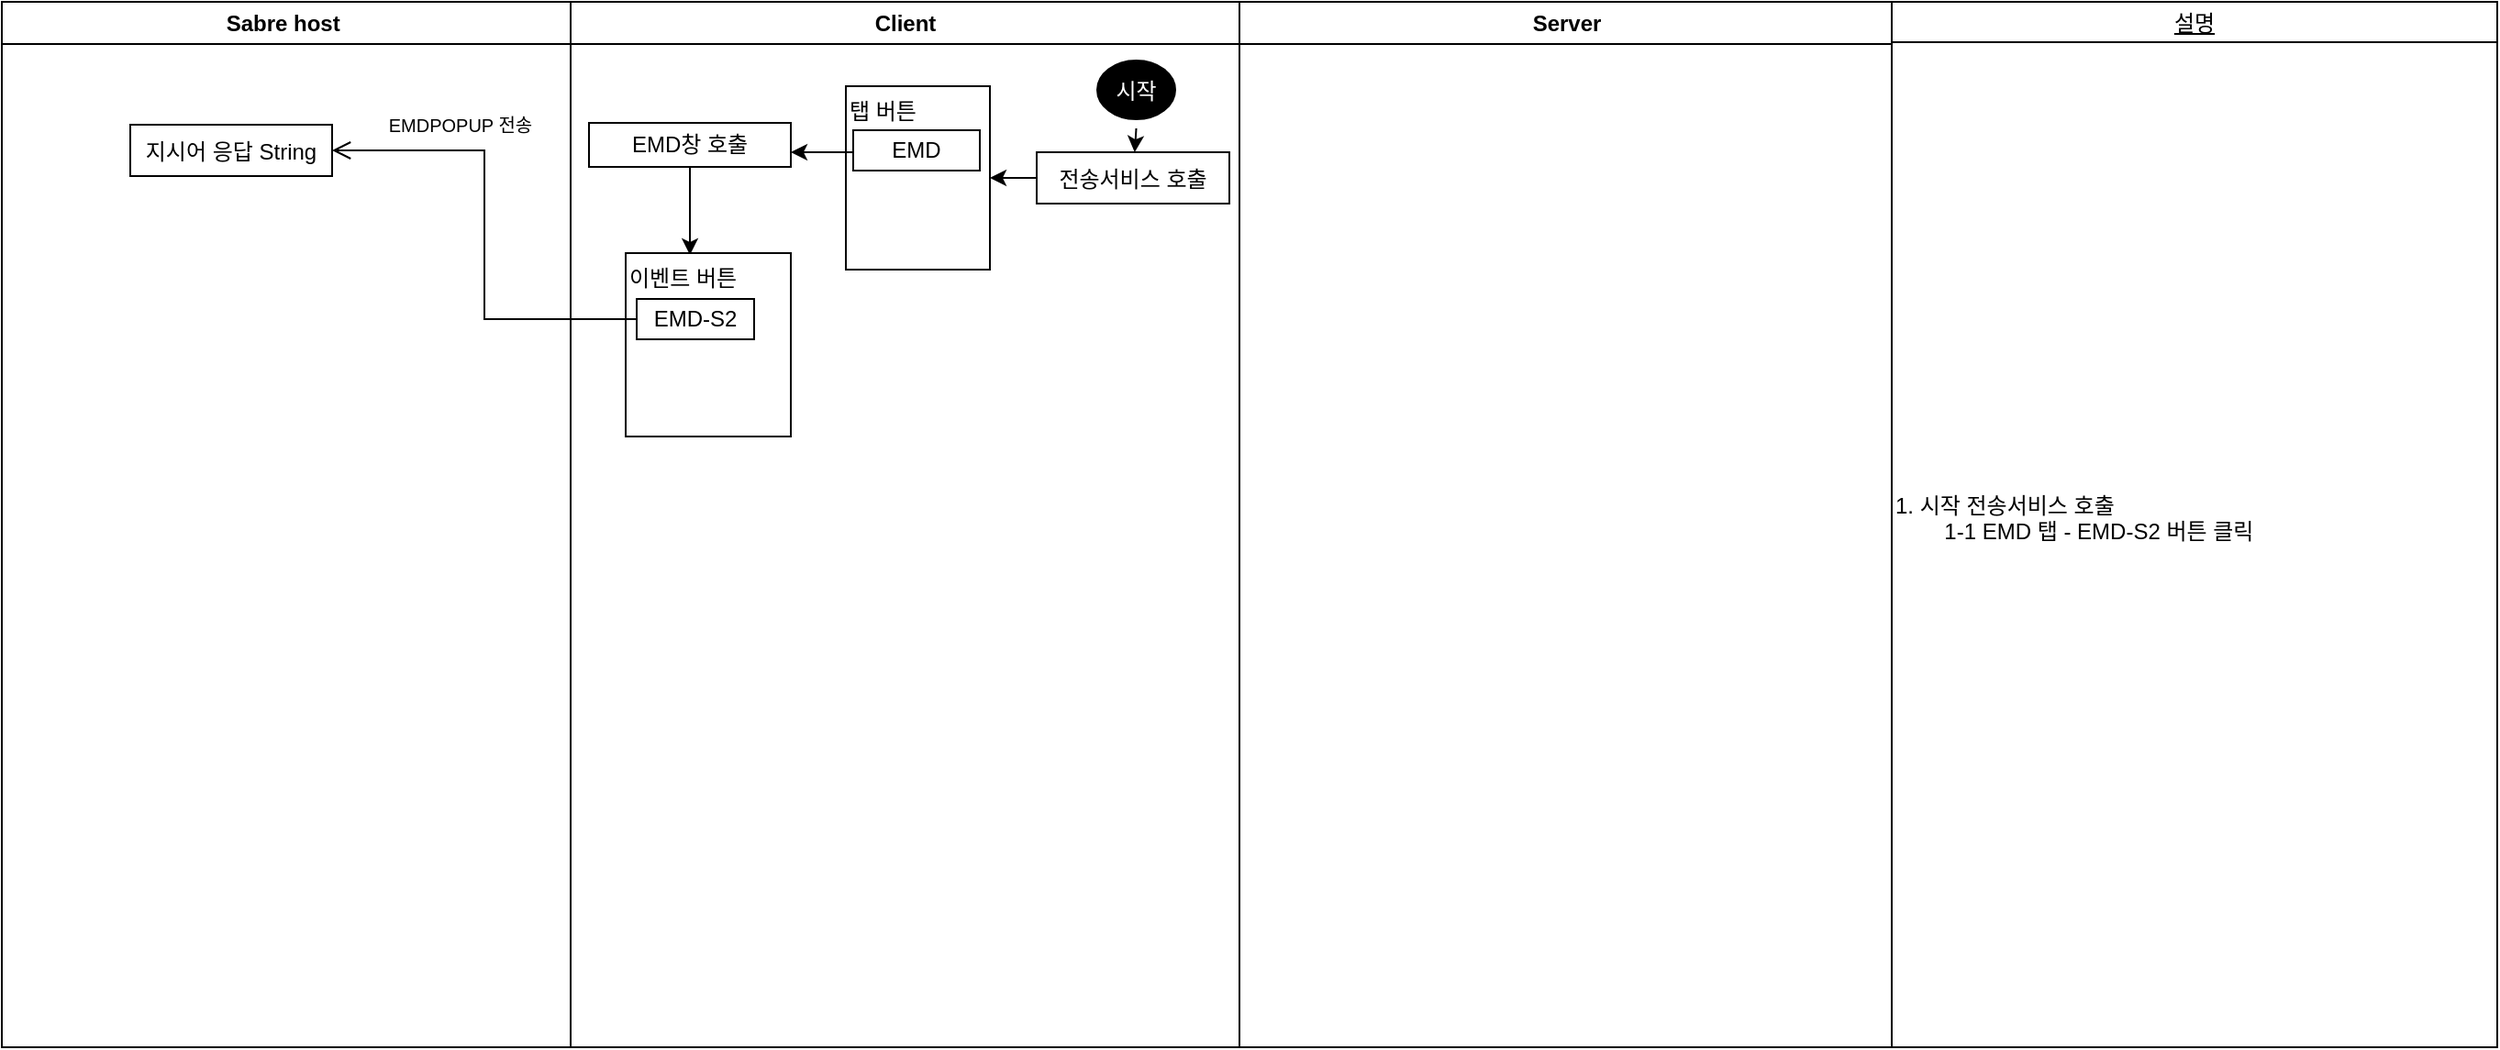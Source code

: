 <mxfile version="22.0.2" type="github">
  <diagram name="Page-1" id="e7e014a7-5840-1c2e-5031-d8a46d1fe8dd">
    <mxGraphModel dx="1434" dy="790" grid="1" gridSize="10" guides="1" tooltips="1" connect="1" arrows="1" fold="1" page="1" pageScale="1" pageWidth="1169" pageHeight="826" background="none" math="0" shadow="0">
      <root>
        <mxCell id="0" />
        <mxCell id="1" parent="0" />
        <mxCell id="2" value="Sabre host " style="swimlane;whiteSpace=wrap" parent="1" vertex="1">
          <mxGeometry x="50" y="128" width="310" height="570" as="geometry" />
        </mxCell>
        <mxCell id="7" value="지시어 응답 String" style="" parent="2" vertex="1">
          <mxGeometry x="70" y="67" width="110" height="28" as="geometry" />
        </mxCell>
        <mxCell id="6lSSJdkd9sKQMiOpRLFT-60" value="EMDPOPUP 전송" style="text;html=1;strokeColor=none;fillColor=none;align=center;verticalAlign=middle;whiteSpace=wrap;rounded=0;fontSize=10;" vertex="1" parent="2">
          <mxGeometry x="200" y="52" width="100" height="30" as="geometry" />
        </mxCell>
        <mxCell id="3" value="Client" style="swimlane;whiteSpace=wrap" parent="1" vertex="1">
          <mxGeometry x="360" y="128" width="364.5" height="570" as="geometry" />
        </mxCell>
        <mxCell id="13" value="시작" style="ellipse;shape=startState;fillColor=#000000;strokeColor=#FFFFFF;fontColor=#FFFFFF;" parent="3" vertex="1">
          <mxGeometry x="282" y="27" width="52.5" height="42" as="geometry" />
        </mxCell>
        <mxCell id="6lSSJdkd9sKQMiOpRLFT-57" value="" style="edgeStyle=orthogonalEdgeStyle;rounded=0;orthogonalLoop=1;jettySize=auto;html=1;" edge="1" parent="3" source="15" target="6lSSJdkd9sKQMiOpRLFT-56">
          <mxGeometry relative="1" as="geometry" />
        </mxCell>
        <mxCell id="15" value="전송서비스 호출" style="" parent="3" vertex="1">
          <mxGeometry x="254" y="82" width="105" height="28" as="geometry" />
        </mxCell>
        <mxCell id="6lSSJdkd9sKQMiOpRLFT-75" value="" style="edgeStyle=orthogonalEdgeStyle;rounded=0;orthogonalLoop=1;jettySize=auto;html=1;entryX=0.389;entryY=0.01;entryDx=0;entryDy=0;entryPerimeter=0;" edge="1" parent="3" source="6lSSJdkd9sKQMiOpRLFT-50" target="6lSSJdkd9sKQMiOpRLFT-61">
          <mxGeometry relative="1" as="geometry" />
        </mxCell>
        <mxCell id="6lSSJdkd9sKQMiOpRLFT-50" value="EMD창 호출" style="whiteSpace=wrap;html=1;" vertex="1" parent="3">
          <mxGeometry x="10" y="66" width="110" height="24" as="geometry" />
        </mxCell>
        <mxCell id="6lSSJdkd9sKQMiOpRLFT-56" value="탭 버튼&#xa;" style="align=left;verticalAlign=top;" vertex="1" parent="3">
          <mxGeometry x="150" y="46" width="78.5" height="100" as="geometry" />
        </mxCell>
        <mxCell id="6lSSJdkd9sKQMiOpRLFT-65" value="" style="edgeStyle=orthogonalEdgeStyle;rounded=0;orthogonalLoop=1;jettySize=auto;html=1;" edge="1" parent="3" source="6lSSJdkd9sKQMiOpRLFT-58" target="6lSSJdkd9sKQMiOpRLFT-50">
          <mxGeometry relative="1" as="geometry">
            <Array as="points">
              <mxPoint x="140" y="82" />
              <mxPoint x="140" y="82" />
            </Array>
          </mxGeometry>
        </mxCell>
        <mxCell id="6lSSJdkd9sKQMiOpRLFT-58" value="EMD" style="rounded=0;whiteSpace=wrap;html=1;" vertex="1" parent="3">
          <mxGeometry x="154" y="70" width="69" height="22" as="geometry" />
        </mxCell>
        <mxCell id="6lSSJdkd9sKQMiOpRLFT-61" value="이벤트 버튼&#xa;" style="align=left;verticalAlign=top;" vertex="1" parent="3">
          <mxGeometry x="30" y="137" width="90" height="100" as="geometry" />
        </mxCell>
        <mxCell id="6lSSJdkd9sKQMiOpRLFT-62" value="EMD-S2" style="rounded=0;whiteSpace=wrap;html=1;" vertex="1" parent="3">
          <mxGeometry x="36" y="162" width="64" height="22" as="geometry" />
        </mxCell>
        <mxCell id="6lSSJdkd9sKQMiOpRLFT-72" value="" style="endArrow=classic;html=1;rounded=0;exitX=0.5;exitY=1;exitDx=0;exitDy=0;" edge="1" parent="3" source="13" target="15">
          <mxGeometry width="50" height="50" relative="1" as="geometry">
            <mxPoint x="370" y="302" as="sourcePoint" />
            <mxPoint x="420" y="252" as="targetPoint" />
          </mxGeometry>
        </mxCell>
        <mxCell id="4" value="Server" style="swimlane;whiteSpace=wrap" parent="1" vertex="1">
          <mxGeometry x="724.5" y="128" width="355.5" height="570" as="geometry" />
        </mxCell>
        <mxCell id="6lSSJdkd9sKQMiOpRLFT-41" value="설명" style="swimlane;whiteSpace=wrap;fontStyle=4" vertex="1" parent="1">
          <mxGeometry x="1080" y="128" width="330" height="570" as="geometry" />
        </mxCell>
        <mxCell id="6lSSJdkd9sKQMiOpRLFT-48" value="1. 시작 전송서비스 호출&lt;br&gt;&lt;span style=&quot;white-space: pre;&quot;&gt;&#x9;&lt;/span&gt;1-1 EMD 탭 - EMD-S2 버튼 클릭&lt;br&gt;&lt;span style=&quot;white-space: pre;&quot;&gt;&#x9;&lt;/span&gt;&lt;br&gt;&lt;span style=&quot;white-space: pre;&quot;&gt;&#x9;&lt;/span&gt;&lt;span style=&quot;white-space: pre;&quot;&gt;&#x9;&lt;/span&gt;&amp;nbsp;" style="whiteSpace=wrap;html=1;align=left;" vertex="1" parent="6lSSJdkd9sKQMiOpRLFT-41">
          <mxGeometry y="22" width="330" height="548" as="geometry" />
        </mxCell>
        <mxCell id="6lSSJdkd9sKQMiOpRLFT-59" value="" style="edgeStyle=elbowEdgeStyle;elbow=horizontal;verticalAlign=bottom;endArrow=open;endSize=8;strokeColor=#000000;endFill=1;rounded=0;exitX=0;exitY=0.5;exitDx=0;exitDy=0;entryX=1;entryY=0.5;entryDx=0;entryDy=0;" edge="1" parent="1" source="6lSSJdkd9sKQMiOpRLFT-62" target="7">
          <mxGeometry x="40" y="20" as="geometry">
            <mxPoint x="635" y="222" as="targetPoint" />
            <mxPoint x="670" y="222" as="sourcePoint" />
          </mxGeometry>
        </mxCell>
      </root>
    </mxGraphModel>
  </diagram>
</mxfile>
